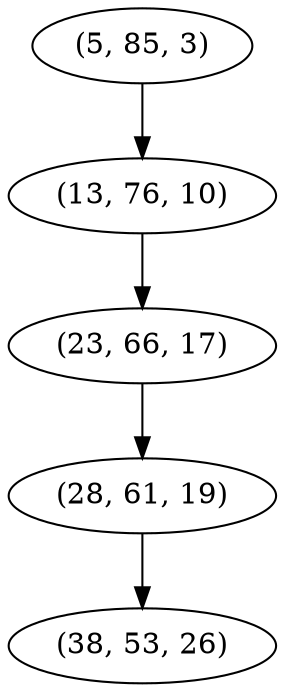 digraph tree {
    "(5, 85, 3)";
    "(13, 76, 10)";
    "(23, 66, 17)";
    "(28, 61, 19)";
    "(38, 53, 26)";
    "(5, 85, 3)" -> "(13, 76, 10)";
    "(13, 76, 10)" -> "(23, 66, 17)";
    "(23, 66, 17)" -> "(28, 61, 19)";
    "(28, 61, 19)" -> "(38, 53, 26)";
}
